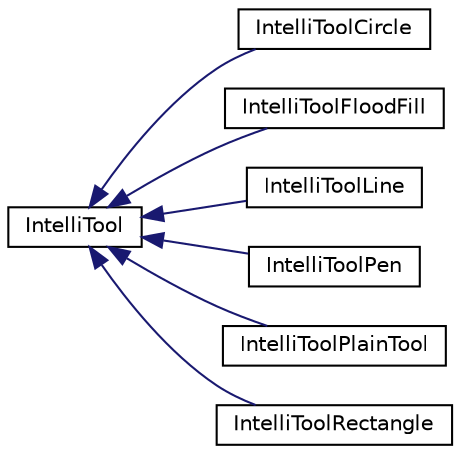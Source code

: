 digraph "Graphical Class Hierarchy"
{
 // LATEX_PDF_SIZE
  edge [fontname="Helvetica",fontsize="10",labelfontname="Helvetica",labelfontsize="10"];
  node [fontname="Helvetica",fontsize="10",shape=record];
  rankdir="LR";
  Node0 [label="IntelliTool",height=0.2,width=0.4,color="black", fillcolor="white", style="filled",URL="$class_intelli_tool.html",tooltip="An abstract class that manages the basic events, like mouse clicks or scrolls events."];
  Node0 -> Node1 [dir="back",color="midnightblue",fontsize="10",style="solid",fontname="Helvetica"];
  Node1 [label="IntelliToolCircle",height=0.2,width=0.4,color="black", fillcolor="white", style="filled",URL="$class_intelli_tool_circle.html",tooltip=" "];
  Node0 -> Node2 [dir="back",color="midnightblue",fontsize="10",style="solid",fontname="Helvetica"];
  Node2 [label="IntelliToolFloodFill",height=0.2,width=0.4,color="black", fillcolor="white", style="filled",URL="$class_intelli_tool_flood_fill.html",tooltip=" "];
  Node0 -> Node3 [dir="back",color="midnightblue",fontsize="10",style="solid",fontname="Helvetica"];
  Node3 [label="IntelliToolLine",height=0.2,width=0.4,color="black", fillcolor="white", style="filled",URL="$class_intelli_tool_line.html",tooltip=" "];
  Node0 -> Node4 [dir="back",color="midnightblue",fontsize="10",style="solid",fontname="Helvetica"];
  Node4 [label="IntelliToolPen",height=0.2,width=0.4,color="black", fillcolor="white", style="filled",URL="$class_intelli_tool_pen.html",tooltip=" "];
  Node0 -> Node5 [dir="back",color="midnightblue",fontsize="10",style="solid",fontname="Helvetica"];
  Node5 [label="IntelliToolPlainTool",height=0.2,width=0.4,color="black", fillcolor="white", style="filled",URL="$class_intelli_tool_plain_tool.html",tooltip=" "];
  Node0 -> Node6 [dir="back",color="midnightblue",fontsize="10",style="solid",fontname="Helvetica"];
  Node6 [label="IntelliToolRectangle",height=0.2,width=0.4,color="black", fillcolor="white", style="filled",URL="$class_intelli_tool_rectangle.html",tooltip=" "];
}
